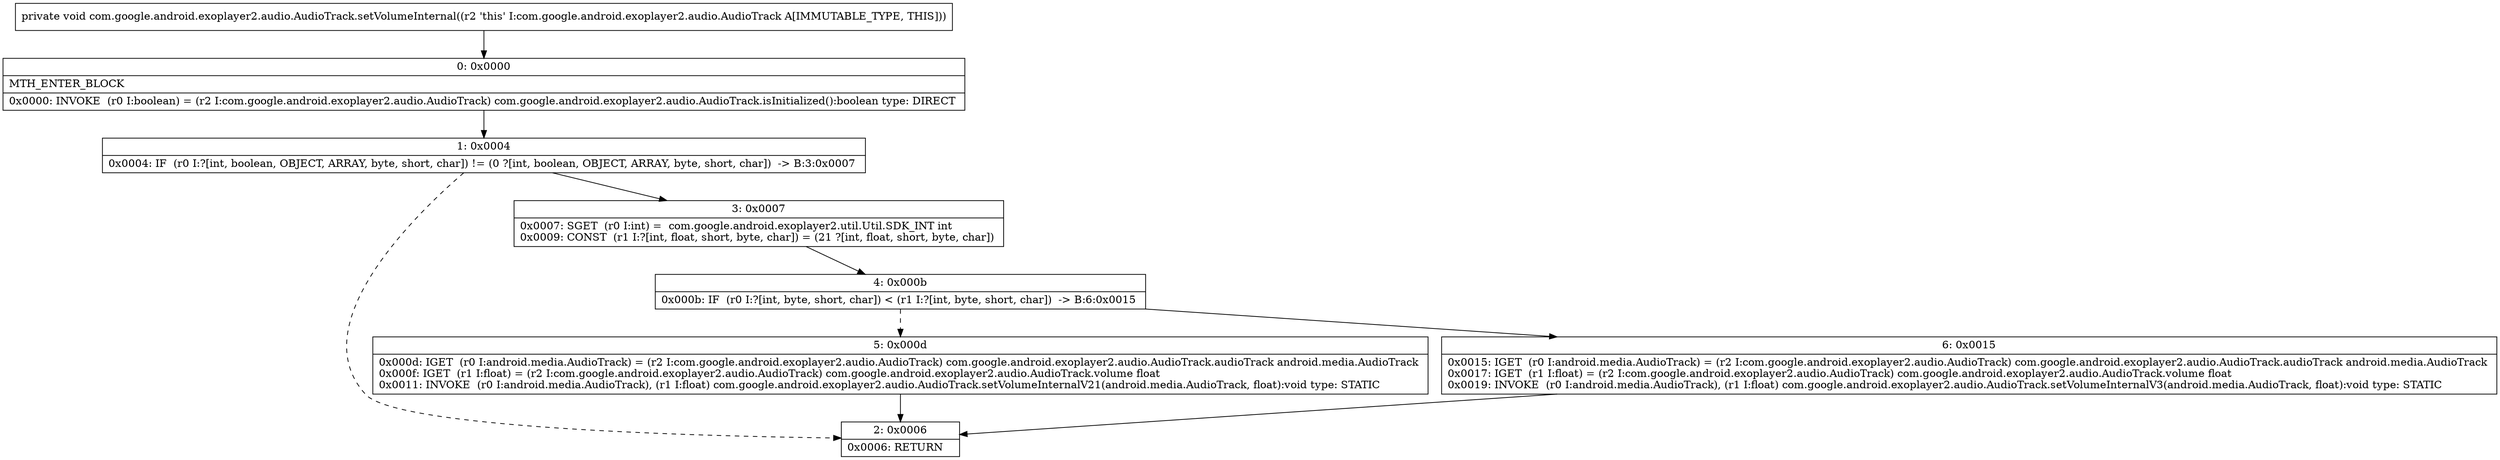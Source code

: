 digraph "CFG forcom.google.android.exoplayer2.audio.AudioTrack.setVolumeInternal()V" {
Node_0 [shape=record,label="{0\:\ 0x0000|MTH_ENTER_BLOCK\l|0x0000: INVOKE  (r0 I:boolean) = (r2 I:com.google.android.exoplayer2.audio.AudioTrack) com.google.android.exoplayer2.audio.AudioTrack.isInitialized():boolean type: DIRECT \l}"];
Node_1 [shape=record,label="{1\:\ 0x0004|0x0004: IF  (r0 I:?[int, boolean, OBJECT, ARRAY, byte, short, char]) != (0 ?[int, boolean, OBJECT, ARRAY, byte, short, char])  \-\> B:3:0x0007 \l}"];
Node_2 [shape=record,label="{2\:\ 0x0006|0x0006: RETURN   \l}"];
Node_3 [shape=record,label="{3\:\ 0x0007|0x0007: SGET  (r0 I:int) =  com.google.android.exoplayer2.util.Util.SDK_INT int \l0x0009: CONST  (r1 I:?[int, float, short, byte, char]) = (21 ?[int, float, short, byte, char]) \l}"];
Node_4 [shape=record,label="{4\:\ 0x000b|0x000b: IF  (r0 I:?[int, byte, short, char]) \< (r1 I:?[int, byte, short, char])  \-\> B:6:0x0015 \l}"];
Node_5 [shape=record,label="{5\:\ 0x000d|0x000d: IGET  (r0 I:android.media.AudioTrack) = (r2 I:com.google.android.exoplayer2.audio.AudioTrack) com.google.android.exoplayer2.audio.AudioTrack.audioTrack android.media.AudioTrack \l0x000f: IGET  (r1 I:float) = (r2 I:com.google.android.exoplayer2.audio.AudioTrack) com.google.android.exoplayer2.audio.AudioTrack.volume float \l0x0011: INVOKE  (r0 I:android.media.AudioTrack), (r1 I:float) com.google.android.exoplayer2.audio.AudioTrack.setVolumeInternalV21(android.media.AudioTrack, float):void type: STATIC \l}"];
Node_6 [shape=record,label="{6\:\ 0x0015|0x0015: IGET  (r0 I:android.media.AudioTrack) = (r2 I:com.google.android.exoplayer2.audio.AudioTrack) com.google.android.exoplayer2.audio.AudioTrack.audioTrack android.media.AudioTrack \l0x0017: IGET  (r1 I:float) = (r2 I:com.google.android.exoplayer2.audio.AudioTrack) com.google.android.exoplayer2.audio.AudioTrack.volume float \l0x0019: INVOKE  (r0 I:android.media.AudioTrack), (r1 I:float) com.google.android.exoplayer2.audio.AudioTrack.setVolumeInternalV3(android.media.AudioTrack, float):void type: STATIC \l}"];
MethodNode[shape=record,label="{private void com.google.android.exoplayer2.audio.AudioTrack.setVolumeInternal((r2 'this' I:com.google.android.exoplayer2.audio.AudioTrack A[IMMUTABLE_TYPE, THIS])) }"];
MethodNode -> Node_0;
Node_0 -> Node_1;
Node_1 -> Node_2[style=dashed];
Node_1 -> Node_3;
Node_3 -> Node_4;
Node_4 -> Node_5[style=dashed];
Node_4 -> Node_6;
Node_5 -> Node_2;
Node_6 -> Node_2;
}

